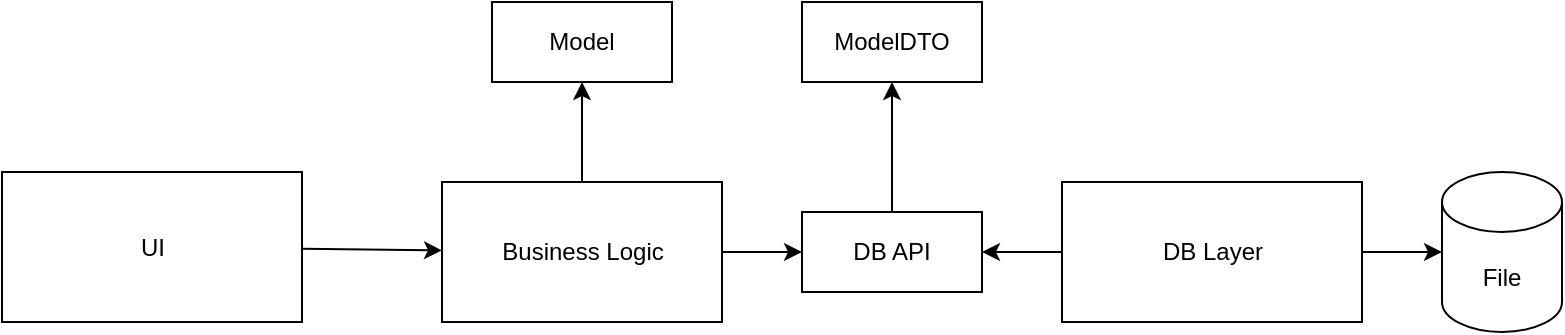 <mxfile>
    <diagram id="ZRDanQi-Of0refsTVnCj" name="Page-1">
        <mxGraphModel dx="446" dy="202" grid="1" gridSize="10" guides="1" tooltips="1" connect="1" arrows="1" fold="1" page="0" pageScale="1" pageWidth="827" pageHeight="1169" math="0" shadow="0">
            <root>
                <mxCell id="0"/>
                <mxCell id="1" parent="0"/>
                <mxCell id="24" style="edgeStyle=none;html=1;" parent="1" source="2" target="20" edge="1">
                    <mxGeometry relative="1" as="geometry"/>
                </mxCell>
                <mxCell id="27" style="edgeStyle=none;html=1;" edge="1" parent="1" source="2" target="26">
                    <mxGeometry relative="1" as="geometry"/>
                </mxCell>
                <mxCell id="2" value="Business Logic" style="html=1;dropTarget=0;verticalAlign=middle;" parent="1" vertex="1">
                    <mxGeometry x="630" y="510" width="140" height="70" as="geometry"/>
                </mxCell>
                <mxCell id="16" style="edgeStyle=none;html=1;" parent="1" source="4" target="2" edge="1">
                    <mxGeometry relative="1" as="geometry">
                        <mxPoint x="490" y="545" as="targetPoint"/>
                    </mxGeometry>
                </mxCell>
                <mxCell id="4" value="UI" style="html=1;dropTarget=0;" parent="1" vertex="1">
                    <mxGeometry x="410" y="505" width="150" height="75" as="geometry"/>
                </mxCell>
                <mxCell id="17" style="edgeStyle=none;html=1;" parent="1" source="6" target="26" edge="1">
                    <mxGeometry relative="1" as="geometry">
                        <mxPoint x="930" y="545" as="targetPoint"/>
                    </mxGeometry>
                </mxCell>
                <mxCell id="19" style="edgeStyle=none;html=1;" parent="1" source="6" target="18" edge="1">
                    <mxGeometry relative="1" as="geometry"/>
                </mxCell>
                <mxCell id="6" value="DB Layer" style="html=1;dropTarget=0;" parent="1" vertex="1">
                    <mxGeometry x="940" y="510" width="150" height="70" as="geometry"/>
                </mxCell>
                <mxCell id="18" value="File" style="shape=cylinder3;whiteSpace=wrap;html=1;boundedLbl=1;backgroundOutline=1;size=15;" parent="1" vertex="1">
                    <mxGeometry x="1130" y="505" width="60" height="80" as="geometry"/>
                </mxCell>
                <mxCell id="20" value="Model" style="rounded=0;whiteSpace=wrap;html=1;" parent="1" vertex="1">
                    <mxGeometry x="655" y="420" width="90" height="40" as="geometry"/>
                </mxCell>
                <mxCell id="25" value="ModelDTO" style="rounded=0;whiteSpace=wrap;html=1;" vertex="1" parent="1">
                    <mxGeometry x="810" y="420" width="90" height="40" as="geometry"/>
                </mxCell>
                <mxCell id="28" style="edgeStyle=none;html=1;" edge="1" parent="1" source="26" target="25">
                    <mxGeometry relative="1" as="geometry"/>
                </mxCell>
                <mxCell id="26" value="DB API" style="rounded=0;whiteSpace=wrap;html=1;" vertex="1" parent="1">
                    <mxGeometry x="810" y="525" width="90" height="40" as="geometry"/>
                </mxCell>
            </root>
        </mxGraphModel>
    </diagram>
</mxfile>
